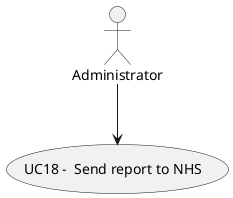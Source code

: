 @startuml
'https://plantuml.com/sequence-diagram

usecase "UC18 -  Send report to NHS " as UC18
actor admin as "Administrator"

admin --> (UC18)
@enduml